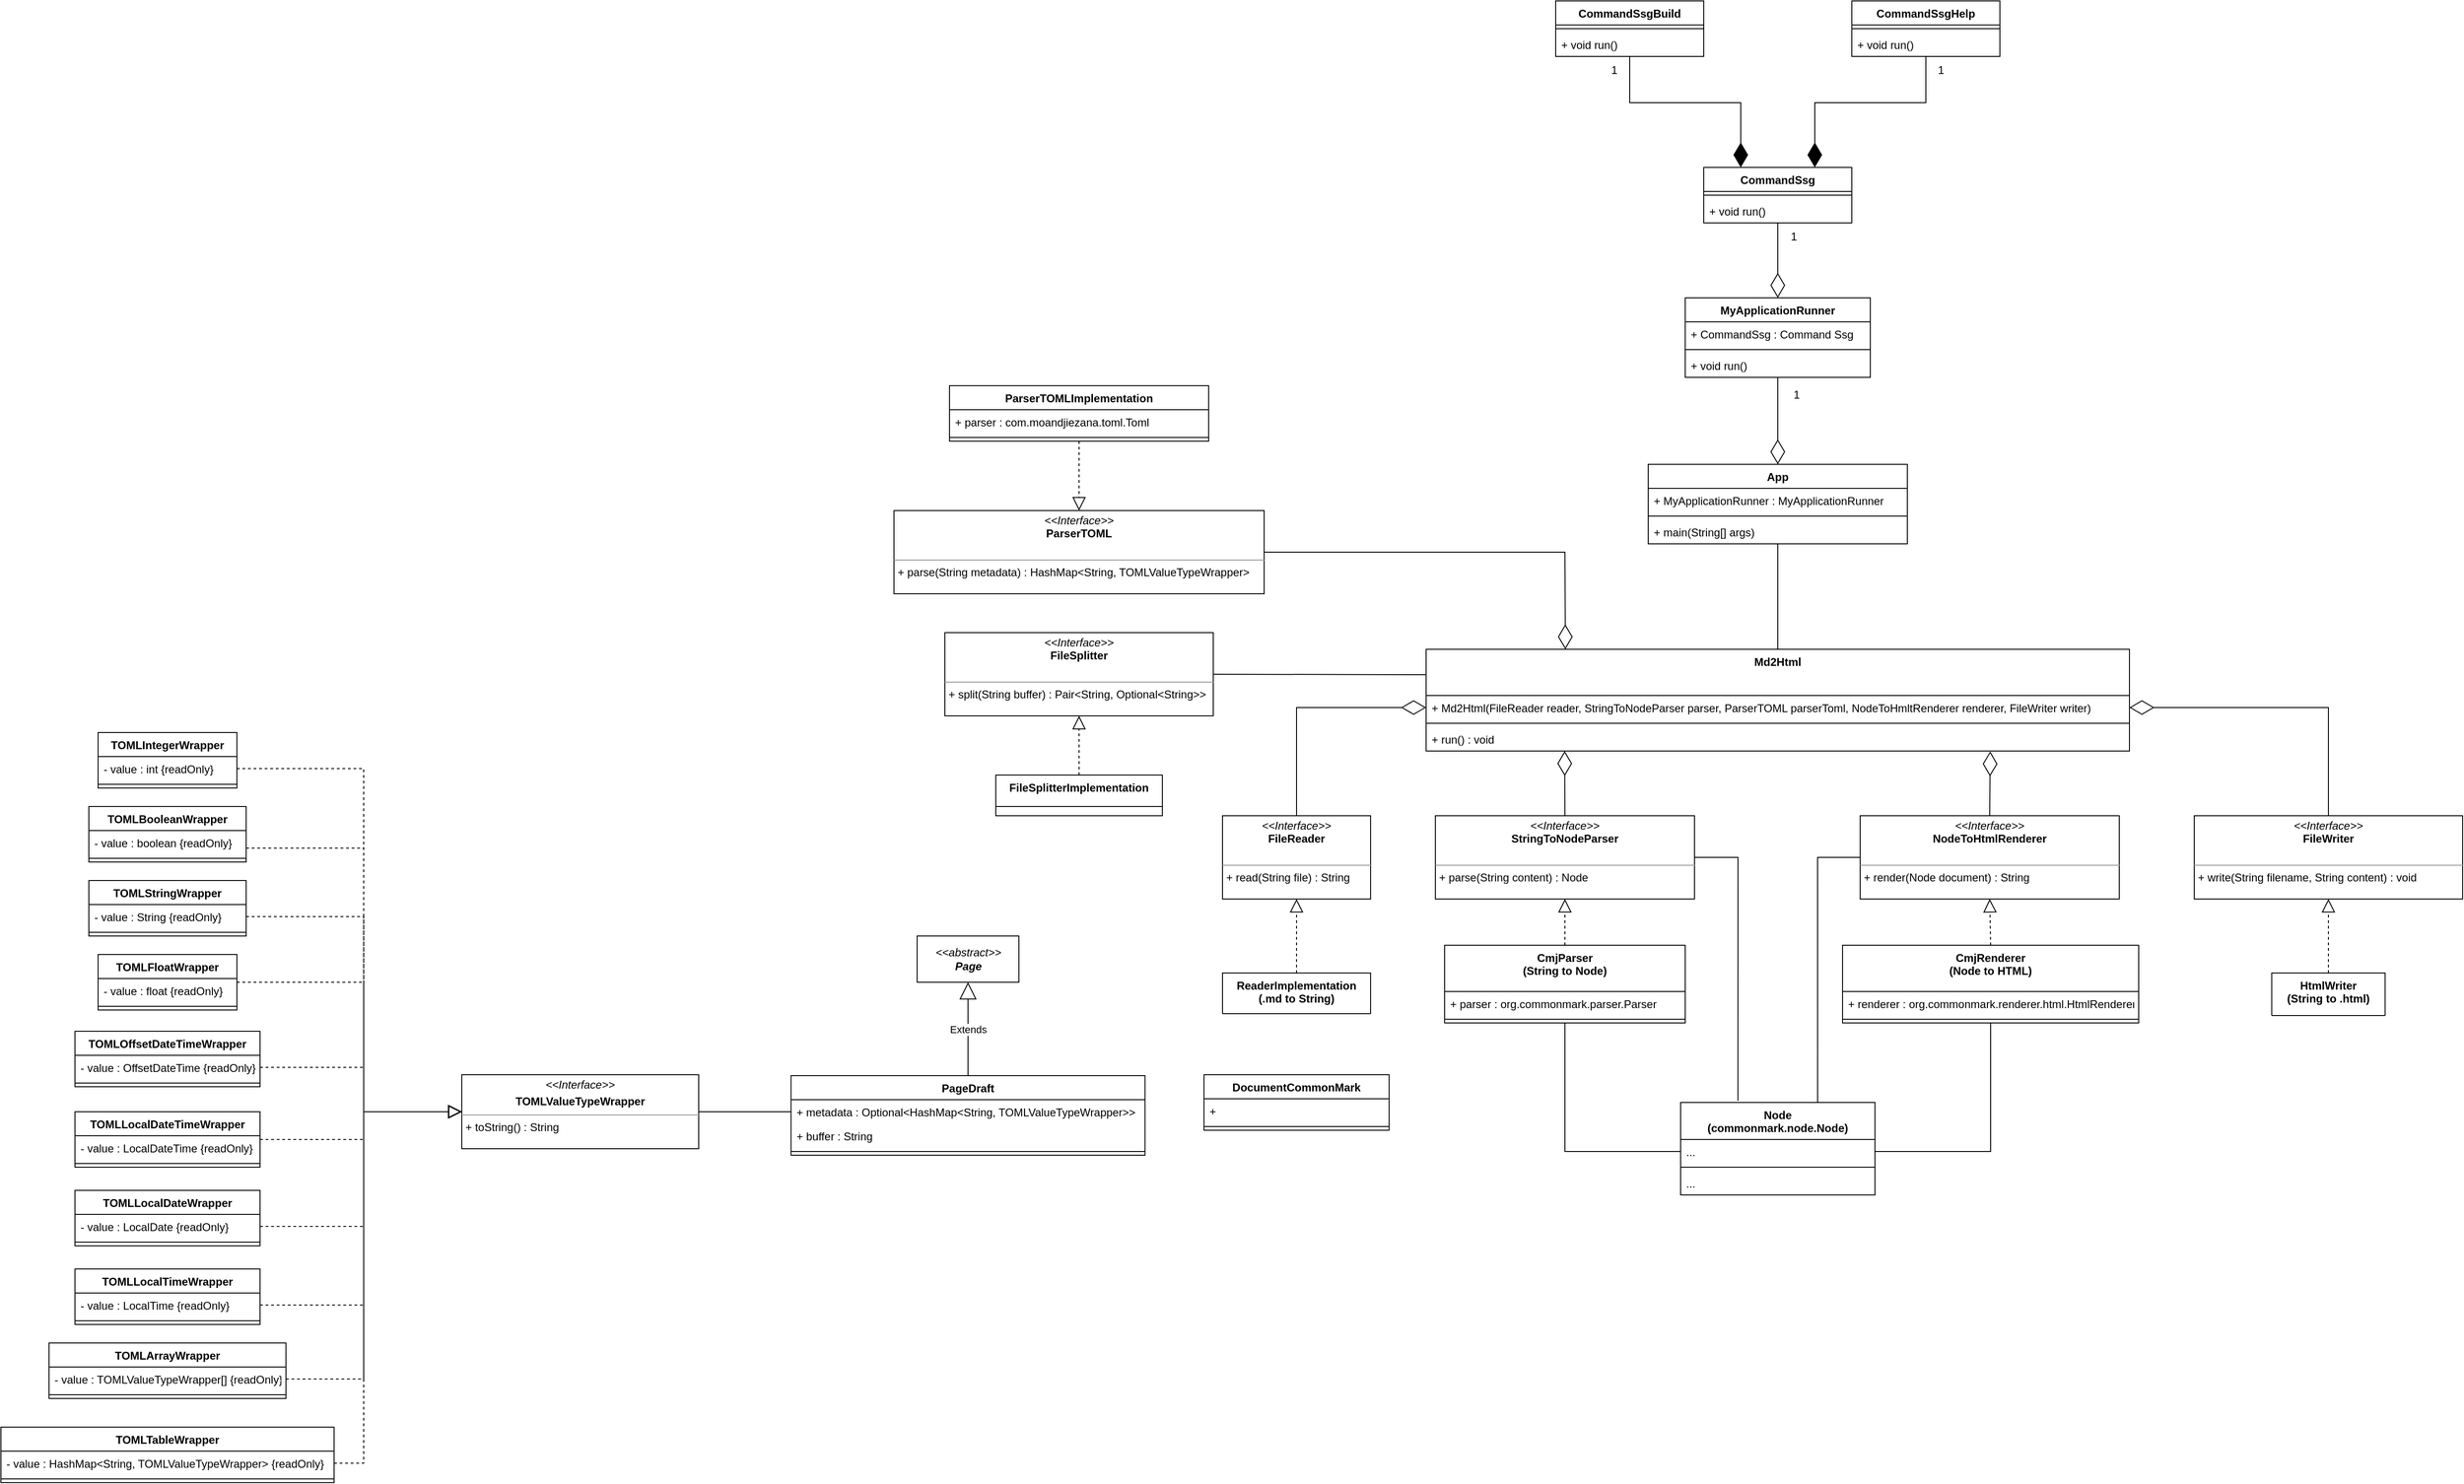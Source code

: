 <mxfile version="16.4.3" type="device"><diagram id="C5RBs43oDa-KdzZeNtuy" name="Page-1"><mxGraphModel dx="3659" dy="690" grid="1" gridSize="10" guides="1" tooltips="1" connect="1" arrows="1" fold="1" page="1" pageScale="1" pageWidth="827" pageHeight="1169" math="0" shadow="0"><root><mxCell id="WIyWlLk6GJQsqaUBKTNV-0"/><mxCell id="WIyWlLk6GJQsqaUBKTNV-1" parent="WIyWlLk6GJQsqaUBKTNV-0"/><mxCell id="Euv5FTGMGoeCmCC9BLUQ-38" value="&lt;div&gt;&lt;i&gt;&amp;lt;&amp;lt;abstract&amp;gt;&amp;gt;&lt;/i&gt;&lt;/div&gt;&lt;div&gt;&lt;i&gt;&lt;b&gt;Page&lt;/b&gt;&lt;br&gt;&lt;/i&gt;&lt;/div&gt;" style="html=1;" parent="WIyWlLk6GJQsqaUBKTNV-1" vertex="1"><mxGeometry x="-1290" y="1300" width="110" height="50" as="geometry"/></mxCell><mxCell id="Euv5FTGMGoeCmCC9BLUQ-39" value="PageDraft" style="swimlane;fontStyle=1;align=center;verticalAlign=top;childLayout=stackLayout;horizontal=1;startSize=26;horizontalStack=0;resizeParent=1;resizeParentMax=0;resizeLast=0;collapsible=1;marginBottom=0;" parent="WIyWlLk6GJQsqaUBKTNV-1" vertex="1"><mxGeometry x="-1426.25" y="1451" width="382.5" height="86" as="geometry"/></mxCell><mxCell id="Euv5FTGMGoeCmCC9BLUQ-40" value="+ metadata : Optional&lt;HashMap&lt;String, TOMLValueTypeWrapper&gt;&gt;" style="text;strokeColor=none;fillColor=none;align=left;verticalAlign=top;spacingLeft=4;spacingRight=4;overflow=hidden;rotatable=0;points=[[0,0.5],[1,0.5]];portConstraint=eastwest;" parent="Euv5FTGMGoeCmCC9BLUQ-39" vertex="1"><mxGeometry y="26" width="382.5" height="26" as="geometry"/></mxCell><mxCell id="r9jhjuThQ6lRV7srfNG6-14" value="+ buffer : String" style="text;strokeColor=none;fillColor=none;align=left;verticalAlign=top;spacingLeft=4;spacingRight=4;overflow=hidden;rotatable=0;points=[[0,0.5],[1,0.5]];portConstraint=eastwest;" vertex="1" parent="Euv5FTGMGoeCmCC9BLUQ-39"><mxGeometry y="52" width="382.5" height="26" as="geometry"/></mxCell><mxCell id="Euv5FTGMGoeCmCC9BLUQ-41" value="" style="line;strokeWidth=1;fillColor=none;align=left;verticalAlign=middle;spacingTop=-1;spacingLeft=3;spacingRight=3;rotatable=0;labelPosition=right;points=[];portConstraint=eastwest;" parent="Euv5FTGMGoeCmCC9BLUQ-39" vertex="1"><mxGeometry y="78" width="382.5" height="8" as="geometry"/></mxCell><mxCell id="MrlyEkwSPpnw7KbCR2fh-4" value="CommandSsg" style="swimlane;fontStyle=1;align=center;verticalAlign=top;childLayout=stackLayout;horizontal=1;startSize=26;horizontalStack=0;resizeParent=1;resizeParentMax=0;resizeLast=0;collapsible=1;marginBottom=0;" parent="WIyWlLk6GJQsqaUBKTNV-1" vertex="1"><mxGeometry x="-440" y="469" width="160" height="60" as="geometry"/></mxCell><mxCell id="MrlyEkwSPpnw7KbCR2fh-6" value="" style="line;strokeWidth=1;fillColor=none;align=left;verticalAlign=middle;spacingTop=-1;spacingLeft=3;spacingRight=3;rotatable=0;labelPosition=right;points=[];portConstraint=eastwest;" parent="MrlyEkwSPpnw7KbCR2fh-4" vertex="1"><mxGeometry y="26" width="160" height="8" as="geometry"/></mxCell><mxCell id="MrlyEkwSPpnw7KbCR2fh-7" value="+ void run()" style="text;strokeColor=none;fillColor=none;align=left;verticalAlign=top;spacingLeft=4;spacingRight=4;overflow=hidden;rotatable=0;points=[[0,0.5],[1,0.5]];portConstraint=eastwest;" parent="MrlyEkwSPpnw7KbCR2fh-4" vertex="1"><mxGeometry y="34" width="160" height="26" as="geometry"/></mxCell><mxCell id="MrlyEkwSPpnw7KbCR2fh-8" value="MyApplicationRunner" style="swimlane;fontStyle=1;align=center;verticalAlign=top;childLayout=stackLayout;horizontal=1;startSize=26;horizontalStack=0;resizeParent=1;resizeParentMax=0;resizeLast=0;collapsible=1;marginBottom=0;" parent="WIyWlLk6GJQsqaUBKTNV-1" vertex="1"><mxGeometry x="-460" y="610" width="200" height="86" as="geometry"/></mxCell><mxCell id="MrlyEkwSPpnw7KbCR2fh-9" value="+ CommandSsg : Command Ssg" style="text;strokeColor=none;fillColor=none;align=left;verticalAlign=top;spacingLeft=4;spacingRight=4;overflow=hidden;rotatable=0;points=[[0,0.5],[1,0.5]];portConstraint=eastwest;" parent="MrlyEkwSPpnw7KbCR2fh-8" vertex="1"><mxGeometry y="26" width="200" height="26" as="geometry"/></mxCell><mxCell id="MrlyEkwSPpnw7KbCR2fh-10" value="" style="line;strokeWidth=1;fillColor=none;align=left;verticalAlign=middle;spacingTop=-1;spacingLeft=3;spacingRight=3;rotatable=0;labelPosition=right;points=[];portConstraint=eastwest;" parent="MrlyEkwSPpnw7KbCR2fh-8" vertex="1"><mxGeometry y="52" width="200" height="8" as="geometry"/></mxCell><mxCell id="MrlyEkwSPpnw7KbCR2fh-11" value="+ void run()" style="text;strokeColor=none;fillColor=none;align=left;verticalAlign=top;spacingLeft=4;spacingRight=4;overflow=hidden;rotatable=0;points=[[0,0.5],[1,0.5]];portConstraint=eastwest;" parent="MrlyEkwSPpnw7KbCR2fh-8" vertex="1"><mxGeometry y="60" width="200" height="26" as="geometry"/></mxCell><mxCell id="MrlyEkwSPpnw7KbCR2fh-20" value="App" style="swimlane;fontStyle=1;align=center;verticalAlign=top;childLayout=stackLayout;horizontal=1;startSize=26;horizontalStack=0;resizeParent=1;resizeParentMax=0;resizeLast=0;collapsible=1;marginBottom=0;" parent="WIyWlLk6GJQsqaUBKTNV-1" vertex="1"><mxGeometry x="-500" y="790" width="280" height="86" as="geometry"/></mxCell><mxCell id="MrlyEkwSPpnw7KbCR2fh-21" value="+ MyApplicationRunner : MyApplicationRunner" style="text;strokeColor=none;fillColor=none;align=left;verticalAlign=top;spacingLeft=4;spacingRight=4;overflow=hidden;rotatable=0;points=[[0,0.5],[1,0.5]];portConstraint=eastwest;" parent="MrlyEkwSPpnw7KbCR2fh-20" vertex="1"><mxGeometry y="26" width="280" height="26" as="geometry"/></mxCell><mxCell id="MrlyEkwSPpnw7KbCR2fh-22" value="" style="line;strokeWidth=1;fillColor=none;align=left;verticalAlign=middle;spacingTop=-1;spacingLeft=3;spacingRight=3;rotatable=0;labelPosition=right;points=[];portConstraint=eastwest;" parent="MrlyEkwSPpnw7KbCR2fh-20" vertex="1"><mxGeometry y="52" width="280" height="8" as="geometry"/></mxCell><mxCell id="MrlyEkwSPpnw7KbCR2fh-23" value="+ main(String[] args)" style="text;strokeColor=none;fillColor=none;align=left;verticalAlign=top;spacingLeft=4;spacingRight=4;overflow=hidden;rotatable=0;points=[[0,0.5],[1,0.5]];portConstraint=eastwest;" parent="MrlyEkwSPpnw7KbCR2fh-20" vertex="1"><mxGeometry y="60" width="280" height="26" as="geometry"/></mxCell><mxCell id="uQvU2TX0XXE7Rk7FS6tQ-0" value="CmjParser&#xA;(String to Node)&#xA;" style="swimlane;fontStyle=1;align=center;verticalAlign=top;childLayout=stackLayout;horizontal=1;startSize=50;horizontalStack=0;resizeParent=1;resizeParentMax=0;resizeLast=0;collapsible=1;marginBottom=0;" parent="WIyWlLk6GJQsqaUBKTNV-1" vertex="1"><mxGeometry x="-720" y="1310" width="260" height="84" as="geometry"/></mxCell><mxCell id="uQvU2TX0XXE7Rk7FS6tQ-1" value="+ parser : org.commonmark.parser.Parser" style="text;strokeColor=none;fillColor=none;align=left;verticalAlign=top;spacingLeft=4;spacingRight=4;overflow=hidden;rotatable=0;points=[[0,0.5],[1,0.5]];portConstraint=eastwest;" parent="uQvU2TX0XXE7Rk7FS6tQ-0" vertex="1"><mxGeometry y="50" width="260" height="26" as="geometry"/></mxCell><mxCell id="uQvU2TX0XXE7Rk7FS6tQ-2" value="" style="line;strokeWidth=1;fillColor=none;align=left;verticalAlign=middle;spacingTop=-1;spacingLeft=3;spacingRight=3;rotatable=0;labelPosition=right;points=[];portConstraint=eastwest;" parent="uQvU2TX0XXE7Rk7FS6tQ-0" vertex="1"><mxGeometry y="76" width="260" height="8" as="geometry"/></mxCell><mxCell id="uQvU2TX0XXE7Rk7FS6tQ-5" value="&lt;p style=&quot;margin: 0px ; margin-top: 4px ; text-align: center&quot;&gt;&lt;i&gt;&amp;lt;&amp;lt;Interface&amp;gt;&amp;gt;&lt;/i&gt;&lt;br&gt;&lt;b&gt;StringToNodeParser&lt;/b&gt;&lt;br&gt;&lt;/p&gt;&lt;br&gt;&lt;hr size=&quot;1&quot;&gt;&lt;p style=&quot;margin: 0px ; margin-left: 4px&quot;&gt;+ parse(String content) : Node&lt;br&gt;&lt;/p&gt;" style="verticalAlign=top;align=left;overflow=fill;fontSize=12;fontFamily=Helvetica;html=1;" parent="WIyWlLk6GJQsqaUBKTNV-1" vertex="1"><mxGeometry x="-730" y="1170" width="280" height="90" as="geometry"/></mxCell><mxCell id="uQvU2TX0XXE7Rk7FS6tQ-6" style="edgeStyle=orthogonalEdgeStyle;rounded=0;orthogonalLoop=1;jettySize=auto;html=1;exitX=0.5;exitY=1;exitDx=0;exitDy=0;" parent="WIyWlLk6GJQsqaUBKTNV-1" source="uQvU2TX0XXE7Rk7FS6tQ-5" target="uQvU2TX0XXE7Rk7FS6tQ-5" edge="1"><mxGeometry relative="1" as="geometry"/></mxCell><mxCell id="uQvU2TX0XXE7Rk7FS6tQ-8" value="ReaderImplementation&#xA;(.md to String)&#xA;" style="swimlane;fontStyle=1;align=center;verticalAlign=top;childLayout=stackLayout;horizontal=1;startSize=66;horizontalStack=0;resizeParent=1;resizeParentMax=0;resizeLast=0;collapsible=1;marginBottom=0;" parent="WIyWlLk6GJQsqaUBKTNV-1" vertex="1"><mxGeometry x="-960" y="1340" width="160" height="44" as="geometry"/></mxCell><mxCell id="uQvU2TX0XXE7Rk7FS6tQ-10" value="Node&#xA;(commonmark.node.Node)&#xA;" style="swimlane;fontStyle=1;align=center;verticalAlign=top;childLayout=stackLayout;horizontal=1;startSize=40;horizontalStack=0;resizeParent=1;resizeParentMax=0;resizeLast=0;collapsible=1;marginBottom=0;" parent="WIyWlLk6GJQsqaUBKTNV-1" vertex="1"><mxGeometry x="-465" y="1480" width="210" height="100" as="geometry"/></mxCell><mxCell id="uQvU2TX0XXE7Rk7FS6tQ-11" value="..." style="text;strokeColor=none;fillColor=none;align=left;verticalAlign=top;spacingLeft=4;spacingRight=4;overflow=hidden;rotatable=0;points=[[0,0.5],[1,0.5]];portConstraint=eastwest;" parent="uQvU2TX0XXE7Rk7FS6tQ-10" vertex="1"><mxGeometry y="40" width="210" height="26" as="geometry"/></mxCell><mxCell id="uQvU2TX0XXE7Rk7FS6tQ-12" value="" style="line;strokeWidth=1;fillColor=none;align=left;verticalAlign=middle;spacingTop=-1;spacingLeft=3;spacingRight=3;rotatable=0;labelPosition=right;points=[];portConstraint=eastwest;" parent="uQvU2TX0XXE7Rk7FS6tQ-10" vertex="1"><mxGeometry y="66" width="210" height="8" as="geometry"/></mxCell><mxCell id="uQvU2TX0XXE7Rk7FS6tQ-13" value="..." style="text;strokeColor=none;fillColor=none;align=left;verticalAlign=top;spacingLeft=4;spacingRight=4;overflow=hidden;rotatable=0;points=[[0,0.5],[1,0.5]];portConstraint=eastwest;" parent="uQvU2TX0XXE7Rk7FS6tQ-10" vertex="1"><mxGeometry y="74" width="210" height="26" as="geometry"/></mxCell><mxCell id="uQvU2TX0XXE7Rk7FS6tQ-14" value="Md2Html" style="swimlane;fontStyle=1;align=center;verticalAlign=top;childLayout=stackLayout;horizontal=1;startSize=50;horizontalStack=0;resizeParent=1;resizeParentMax=0;resizeLast=0;collapsible=1;marginBottom=0;" parent="WIyWlLk6GJQsqaUBKTNV-1" vertex="1"><mxGeometry x="-740" y="990" width="760" height="110" as="geometry"/></mxCell><mxCell id="uQvU2TX0XXE7Rk7FS6tQ-15" value="+ Md2Html(FileReader reader, StringToNodeParser parser, ParserTOML parserToml, NodeToHmltRenderer renderer, FileWriter writer)" style="text;strokeColor=none;fillColor=none;align=left;verticalAlign=top;spacingLeft=4;spacingRight=4;overflow=hidden;rotatable=0;points=[[0,0.5],[1,0.5]];portConstraint=eastwest;" parent="uQvU2TX0XXE7Rk7FS6tQ-14" vertex="1"><mxGeometry y="50" width="760" height="26" as="geometry"/></mxCell><mxCell id="uQvU2TX0XXE7Rk7FS6tQ-16" value="" style="line;strokeWidth=1;fillColor=none;align=left;verticalAlign=middle;spacingTop=-1;spacingLeft=3;spacingRight=3;rotatable=0;labelPosition=right;points=[];portConstraint=eastwest;" parent="uQvU2TX0XXE7Rk7FS6tQ-14" vertex="1"><mxGeometry y="76" width="760" height="8" as="geometry"/></mxCell><mxCell id="uQvU2TX0XXE7Rk7FS6tQ-17" value="+ run() : void" style="text;strokeColor=none;fillColor=none;align=left;verticalAlign=top;spacingLeft=4;spacingRight=4;overflow=hidden;rotatable=0;points=[[0,0.5],[1,0.5]];portConstraint=eastwest;" parent="uQvU2TX0XXE7Rk7FS6tQ-14" vertex="1"><mxGeometry y="84" width="760" height="26" as="geometry"/></mxCell><mxCell id="uQvU2TX0XXE7Rk7FS6tQ-18" value="" style="endArrow=none;html=1;rounded=0;exitX=0.295;exitY=-0.019;exitDx=0;exitDy=0;exitPerimeter=0;entryX=1;entryY=0.5;entryDx=0;entryDy=0;" parent="WIyWlLk6GJQsqaUBKTNV-1" source="uQvU2TX0XXE7Rk7FS6tQ-10" target="uQvU2TX0XXE7Rk7FS6tQ-5" edge="1"><mxGeometry width="50" height="50" relative="1" as="geometry"><mxPoint x="-391" y="1510" as="sourcePoint"/><mxPoint x="-403" y="1130" as="targetPoint"/><Array as="points"><mxPoint x="-403" y="1215"/></Array></mxGeometry></mxCell><mxCell id="uQvU2TX0XXE7Rk7FS6tQ-20" value="&lt;p style=&quot;margin: 0px ; margin-top: 4px ; text-align: center&quot;&gt;&lt;i&gt;&amp;lt;&amp;lt;Interface&amp;gt;&amp;gt;&lt;/i&gt;&lt;br&gt;&lt;b&gt;NodeToHtmlRenderer&lt;/b&gt;&lt;br&gt;&lt;/p&gt;&lt;br&gt;&lt;hr size=&quot;1&quot;&gt;&lt;p style=&quot;margin: 0px ; margin-left: 4px&quot;&gt;+ render(Node document) : String&lt;br&gt;&lt;/p&gt;" style="verticalAlign=top;align=left;overflow=fill;fontSize=12;fontFamily=Helvetica;html=1;" parent="WIyWlLk6GJQsqaUBKTNV-1" vertex="1"><mxGeometry x="-271" y="1170" width="280" height="90" as="geometry"/></mxCell><mxCell id="uQvU2TX0XXE7Rk7FS6tQ-21" value="CmjRenderer&#xA;(Node to HTML)&#xA;" style="swimlane;fontStyle=1;align=center;verticalAlign=top;childLayout=stackLayout;horizontal=1;startSize=50;horizontalStack=0;resizeParent=1;resizeParentMax=0;resizeLast=0;collapsible=1;marginBottom=0;" parent="WIyWlLk6GJQsqaUBKTNV-1" vertex="1"><mxGeometry x="-290" y="1310" width="320" height="84" as="geometry"/></mxCell><mxCell id="uQvU2TX0XXE7Rk7FS6tQ-22" value="+ renderer : org.commonmark.renderer.html.HtmlRenderer" style="text;strokeColor=none;fillColor=none;align=left;verticalAlign=top;spacingLeft=4;spacingRight=4;overflow=hidden;rotatable=0;points=[[0,0.5],[1,0.5]];portConstraint=eastwest;" parent="uQvU2TX0XXE7Rk7FS6tQ-21" vertex="1"><mxGeometry y="50" width="320" height="26" as="geometry"/></mxCell><mxCell id="uQvU2TX0XXE7Rk7FS6tQ-23" value="" style="line;strokeWidth=1;fillColor=none;align=left;verticalAlign=middle;spacingTop=-1;spacingLeft=3;spacingRight=3;rotatable=0;labelPosition=right;points=[];portConstraint=eastwest;" parent="uQvU2TX0XXE7Rk7FS6tQ-21" vertex="1"><mxGeometry y="76" width="320" height="8" as="geometry"/></mxCell><mxCell id="uQvU2TX0XXE7Rk7FS6tQ-26" value="" style="endArrow=none;html=1;rounded=0;entryX=0;entryY=0.5;entryDx=0;entryDy=0;exitX=0.705;exitY=0;exitDx=0;exitDy=0;exitPerimeter=0;" parent="WIyWlLk6GJQsqaUBKTNV-1" source="uQvU2TX0XXE7Rk7FS6tQ-10" target="uQvU2TX0XXE7Rk7FS6tQ-20" edge="1"><mxGeometry width="50" height="50" relative="1" as="geometry"><mxPoint x="-290" y="1450" as="sourcePoint"/><mxPoint x="-307" y="1220" as="targetPoint"/><Array as="points"><mxPoint x="-317" y="1215"/></Array></mxGeometry></mxCell><mxCell id="uQvU2TX0XXE7Rk7FS6tQ-27" value="" style="endArrow=none;html=1;rounded=0;exitX=1;exitY=0.5;exitDx=0;exitDy=0;entryX=0.5;entryY=1;entryDx=0;entryDy=0;" parent="WIyWlLk6GJQsqaUBKTNV-1" source="uQvU2TX0XXE7Rk7FS6tQ-11" target="uQvU2TX0XXE7Rk7FS6tQ-21" edge="1"><mxGeometry width="50" height="50" relative="1" as="geometry"><mxPoint x="-400" y="1350" as="sourcePoint"/><mxPoint x="-140" y="1500" as="targetPoint"/><Array as="points"><mxPoint x="-130" y="1533"/></Array></mxGeometry></mxCell><mxCell id="uQvU2TX0XXE7Rk7FS6tQ-28" value="&lt;p style=&quot;margin: 0px ; margin-top: 4px ; text-align: center&quot;&gt;&lt;i&gt;&amp;lt;&amp;lt;Interface&amp;gt;&amp;gt;&lt;/i&gt;&lt;br&gt;&lt;b&gt;FileReader&lt;/b&gt;&lt;br&gt;&lt;/p&gt;&lt;br&gt;&lt;hr size=&quot;1&quot;&gt;&lt;p style=&quot;margin: 0px ; margin-left: 4px&quot;&gt;+ read(String file) : String&lt;br&gt;&lt;/p&gt;" style="verticalAlign=top;align=left;overflow=fill;fontSize=12;fontFamily=Helvetica;html=1;" parent="WIyWlLk6GJQsqaUBKTNV-1" vertex="1"><mxGeometry x="-960" y="1170" width="160" height="90" as="geometry"/></mxCell><mxCell id="uQvU2TX0XXE7Rk7FS6tQ-34" value="" style="endArrow=none;html=1;rounded=0;entryX=0.5;entryY=0;entryDx=0;entryDy=0;exitX=0.5;exitY=1;exitDx=0;exitDy=0;" parent="WIyWlLk6GJQsqaUBKTNV-1" source="MrlyEkwSPpnw7KbCR2fh-20" target="uQvU2TX0XXE7Rk7FS6tQ-14" edge="1"><mxGeometry width="50" height="50" relative="1" as="geometry"><mxPoint x="-180" y="940" as="sourcePoint"/><mxPoint x="-393.84" y="920.002" as="targetPoint"/></mxGeometry></mxCell><mxCell id="uQvU2TX0XXE7Rk7FS6tQ-40" value="&lt;p style=&quot;margin: 0px ; margin-top: 4px ; text-align: center&quot;&gt;&lt;i&gt;&amp;lt;&amp;lt;Interface&amp;gt;&amp;gt;&lt;/i&gt;&lt;br&gt;&lt;b&gt;FileWriter&lt;/b&gt;&lt;br&gt;&lt;/p&gt;&lt;br&gt;&lt;hr size=&quot;1&quot;&gt;&lt;p style=&quot;margin: 0px ; margin-left: 4px&quot;&gt;+ write(String filename, String content) : void&lt;br&gt;&lt;/p&gt;" style="verticalAlign=top;align=left;overflow=fill;fontSize=12;fontFamily=Helvetica;html=1;" parent="WIyWlLk6GJQsqaUBKTNV-1" vertex="1"><mxGeometry x="90" y="1170" width="290" height="90" as="geometry"/></mxCell><mxCell id="uQvU2TX0XXE7Rk7FS6tQ-41" value="HtmlWriter&#xA;(String to .html)&#xA;" style="swimlane;fontStyle=1;align=center;verticalAlign=top;childLayout=stackLayout;horizontal=1;startSize=66;horizontalStack=0;resizeParent=1;resizeParentMax=0;resizeLast=0;collapsible=1;marginBottom=0;" parent="WIyWlLk6GJQsqaUBKTNV-1" vertex="1"><mxGeometry x="173.75" y="1340" width="122.5" height="46" as="geometry"/></mxCell><mxCell id="uQvU2TX0XXE7Rk7FS6tQ-45" value="" style="endArrow=block;dashed=1;endFill=0;endSize=12;html=1;rounded=0;exitX=0.5;exitY=0;exitDx=0;exitDy=0;entryX=0.5;entryY=1;entryDx=0;entryDy=0;" parent="WIyWlLk6GJQsqaUBKTNV-1" source="uQvU2TX0XXE7Rk7FS6tQ-0" target="uQvU2TX0XXE7Rk7FS6tQ-5" edge="1"><mxGeometry width="160" relative="1" as="geometry"><mxPoint x="-200" y="1359.56" as="sourcePoint"/><mxPoint x="-40" y="1359.56" as="targetPoint"/></mxGeometry></mxCell><mxCell id="uQvU2TX0XXE7Rk7FS6tQ-46" value="" style="endArrow=block;dashed=1;endFill=0;endSize=12;html=1;rounded=0;exitX=0.5;exitY=0;exitDx=0;exitDy=0;entryX=0.5;entryY=1;entryDx=0;entryDy=0;" parent="WIyWlLk6GJQsqaUBKTNV-1" source="uQvU2TX0XXE7Rk7FS6tQ-21" target="uQvU2TX0XXE7Rk7FS6tQ-20" edge="1"><mxGeometry width="160" relative="1" as="geometry"><mxPoint x="-570" y="1312" as="sourcePoint"/><mxPoint x="-510" y="1270" as="targetPoint"/></mxGeometry></mxCell><mxCell id="uQvU2TX0XXE7Rk7FS6tQ-47" value="" style="endArrow=none;html=1;rounded=0;exitX=0;exitY=0.5;exitDx=0;exitDy=0;entryX=0.5;entryY=1;entryDx=0;entryDy=0;" parent="WIyWlLk6GJQsqaUBKTNV-1" source="uQvU2TX0XXE7Rk7FS6tQ-11" target="uQvU2TX0XXE7Rk7FS6tQ-0" edge="1"><mxGeometry width="50" height="50" relative="1" as="geometry"><mxPoint x="-770" y="1543" as="sourcePoint"/><mxPoint x="-570" y="1470" as="targetPoint"/><Array as="points"><mxPoint x="-590" y="1533"/></Array></mxGeometry></mxCell><mxCell id="uQvU2TX0XXE7Rk7FS6tQ-48" value="" style="endArrow=block;dashed=1;endFill=0;endSize=12;html=1;rounded=0;exitX=0.5;exitY=0;exitDx=0;exitDy=0;entryX=0.5;entryY=1;entryDx=0;entryDy=0;" parent="WIyWlLk6GJQsqaUBKTNV-1" source="uQvU2TX0XXE7Rk7FS6tQ-8" target="uQvU2TX0XXE7Rk7FS6tQ-28" edge="1"><mxGeometry width="160" relative="1" as="geometry"><mxPoint x="-759" y="1310" as="sourcePoint"/><mxPoint x="-760" y="1260" as="targetPoint"/></mxGeometry></mxCell><mxCell id="uQvU2TX0XXE7Rk7FS6tQ-49" value="" style="endArrow=block;dashed=1;endFill=0;endSize=12;html=1;rounded=0;exitX=0.5;exitY=0;exitDx=0;exitDy=0;entryX=0.5;entryY=1;entryDx=0;entryDy=0;" parent="WIyWlLk6GJQsqaUBKTNV-1" source="uQvU2TX0XXE7Rk7FS6tQ-41" target="uQvU2TX0XXE7Rk7FS6tQ-40" edge="1"><mxGeometry width="160" relative="1" as="geometry"><mxPoint x="190" y="1330" as="sourcePoint"/><mxPoint x="190" y="1280" as="targetPoint"/></mxGeometry></mxCell><mxCell id="uQvU2TX0XXE7Rk7FS6tQ-51" value="CommandSsgBuild" style="swimlane;fontStyle=1;align=center;verticalAlign=top;childLayout=stackLayout;horizontal=1;startSize=26;horizontalStack=0;resizeParent=1;resizeParentMax=0;resizeLast=0;collapsible=1;marginBottom=0;" parent="WIyWlLk6GJQsqaUBKTNV-1" vertex="1"><mxGeometry x="-600" y="289" width="160" height="60" as="geometry"/></mxCell><mxCell id="uQvU2TX0XXE7Rk7FS6tQ-52" value="" style="line;strokeWidth=1;fillColor=none;align=left;verticalAlign=middle;spacingTop=-1;spacingLeft=3;spacingRight=3;rotatable=0;labelPosition=right;points=[];portConstraint=eastwest;" parent="uQvU2TX0XXE7Rk7FS6tQ-51" vertex="1"><mxGeometry y="26" width="160" height="8" as="geometry"/></mxCell><mxCell id="uQvU2TX0XXE7Rk7FS6tQ-53" value="+ void run()" style="text;strokeColor=none;fillColor=none;align=left;verticalAlign=top;spacingLeft=4;spacingRight=4;overflow=hidden;rotatable=0;points=[[0,0.5],[1,0.5]];portConstraint=eastwest;" parent="uQvU2TX0XXE7Rk7FS6tQ-51" vertex="1"><mxGeometry y="34" width="160" height="26" as="geometry"/></mxCell><mxCell id="uQvU2TX0XXE7Rk7FS6tQ-55" value="CommandSsgHelp" style="swimlane;fontStyle=1;align=center;verticalAlign=top;childLayout=stackLayout;horizontal=1;startSize=26;horizontalStack=0;resizeParent=1;resizeParentMax=0;resizeLast=0;collapsible=1;marginBottom=0;" parent="WIyWlLk6GJQsqaUBKTNV-1" vertex="1"><mxGeometry x="-280" y="289" width="160" height="60" as="geometry"/></mxCell><mxCell id="uQvU2TX0XXE7Rk7FS6tQ-56" value="" style="line;strokeWidth=1;fillColor=none;align=left;verticalAlign=middle;spacingTop=-1;spacingLeft=3;spacingRight=3;rotatable=0;labelPosition=right;points=[];portConstraint=eastwest;" parent="uQvU2TX0XXE7Rk7FS6tQ-55" vertex="1"><mxGeometry y="26" width="160" height="8" as="geometry"/></mxCell><mxCell id="uQvU2TX0XXE7Rk7FS6tQ-57" value="+ void run()" style="text;strokeColor=none;fillColor=none;align=left;verticalAlign=top;spacingLeft=4;spacingRight=4;overflow=hidden;rotatable=0;points=[[0,0.5],[1,0.5]];portConstraint=eastwest;" parent="uQvU2TX0XXE7Rk7FS6tQ-55" vertex="1"><mxGeometry y="34" width="160" height="26" as="geometry"/></mxCell><mxCell id="uQvU2TX0XXE7Rk7FS6tQ-59" value="&lt;p style=&quot;margin: 0px ; margin-top: 4px ; text-align: center&quot;&gt;&lt;i&gt;&amp;lt;&amp;lt;Interface&amp;gt;&amp;gt;&lt;/i&gt;&lt;br&gt;&lt;b&gt;ParserTOML&lt;/b&gt;&lt;br&gt;&lt;/p&gt;&lt;br&gt;&lt;hr size=&quot;1&quot;&gt;&lt;p style=&quot;margin: 0px ; margin-left: 4px&quot;&gt;+ parse(String metadata) : HashMap&amp;lt;String, TOMLValueTypeWrapper&amp;gt;&lt;/p&gt;" style="verticalAlign=top;align=left;overflow=fill;fontSize=12;fontFamily=Helvetica;html=1;" parent="WIyWlLk6GJQsqaUBKTNV-1" vertex="1"><mxGeometry x="-1315" y="840" width="400" height="90" as="geometry"/></mxCell><mxCell id="uQvU2TX0XXE7Rk7FS6tQ-60" value="ParserTOMLImplementation" style="swimlane;fontStyle=1;align=center;verticalAlign=top;childLayout=stackLayout;horizontal=1;startSize=26;horizontalStack=0;resizeParent=1;resizeParentMax=0;resizeLast=0;collapsible=1;marginBottom=0;" parent="WIyWlLk6GJQsqaUBKTNV-1" vertex="1"><mxGeometry x="-1255" y="705" width="280" height="60" as="geometry"/></mxCell><mxCell id="uQvU2TX0XXE7Rk7FS6tQ-61" value="+ parser : com.moandjiezana.toml.Toml" style="text;strokeColor=none;fillColor=none;align=left;verticalAlign=top;spacingLeft=4;spacingRight=4;overflow=hidden;rotatable=0;points=[[0,0.5],[1,0.5]];portConstraint=eastwest;" parent="uQvU2TX0XXE7Rk7FS6tQ-60" vertex="1"><mxGeometry y="26" width="280" height="26" as="geometry"/></mxCell><mxCell id="uQvU2TX0XXE7Rk7FS6tQ-62" value="" style="line;strokeWidth=1;fillColor=none;align=left;verticalAlign=middle;spacingTop=-1;spacingLeft=3;spacingRight=3;rotatable=0;labelPosition=right;points=[];portConstraint=eastwest;" parent="uQvU2TX0XXE7Rk7FS6tQ-60" vertex="1"><mxGeometry y="52" width="280" height="8" as="geometry"/></mxCell><mxCell id="uQvU2TX0XXE7Rk7FS6tQ-64" value="" style="endArrow=block;dashed=1;endFill=0;endSize=12;html=1;rounded=0;entryX=0.5;entryY=0;entryDx=0;entryDy=0;exitX=0.5;exitY=1;exitDx=0;exitDy=0;" parent="WIyWlLk6GJQsqaUBKTNV-1" source="uQvU2TX0XXE7Rk7FS6tQ-60" target="uQvU2TX0XXE7Rk7FS6tQ-59" edge="1"><mxGeometry width="160" relative="1" as="geometry"><mxPoint x="-1115" y="730" as="sourcePoint"/><mxPoint x="-1115" y="974" as="targetPoint"/></mxGeometry></mxCell><mxCell id="uQvU2TX0XXE7Rk7FS6tQ-85" value="" style="group" parent="WIyWlLk6GJQsqaUBKTNV-1" vertex="1" connectable="0"><mxGeometry x="-350" y="705" width="20" height="20" as="geometry"/></mxCell><mxCell id="MrlyEkwSPpnw7KbCR2fh-16" value="" style="endArrow=diamondThin;endFill=0;endSize=24;html=1;rounded=0;entryX=0.5;entryY=0;entryDx=0;entryDy=0;exitX=0.5;exitY=1;exitDx=0;exitDy=0;" parent="uQvU2TX0XXE7Rk7FS6tQ-85" source="MrlyEkwSPpnw7KbCR2fh-8" target="MrlyEkwSPpnw7KbCR2fh-20" edge="1"><mxGeometry width="160" relative="1" as="geometry"><mxPoint x="-60" y="-175" as="sourcePoint"/><mxPoint x="-9.04" y="-259" as="targetPoint"/></mxGeometry></mxCell><mxCell id="uQvU2TX0XXE7Rk7FS6tQ-76" value="" style="group" parent="uQvU2TX0XXE7Rk7FS6tQ-85" vertex="1" connectable="0"><mxGeometry width="20" height="20" as="geometry"/></mxCell><mxCell id="uQvU2TX0XXE7Rk7FS6tQ-78" value="1" style="text;html=1;align=center;verticalAlign=middle;resizable=0;points=[];autosize=1;strokeColor=none;fillColor=none;" parent="uQvU2TX0XXE7Rk7FS6tQ-76" vertex="1"><mxGeometry width="20" height="20" as="geometry"/></mxCell><mxCell id="uQvU2TX0XXE7Rk7FS6tQ-94" value="" style="group" parent="WIyWlLk6GJQsqaUBKTNV-1" vertex="1" connectable="0"><mxGeometry x="-353" y="534" width="20" height="20" as="geometry"/></mxCell><mxCell id="MrlyEkwSPpnw7KbCR2fh-18" value="" style="endArrow=diamondThin;endFill=0;endSize=24;html=1;rounded=0;entryX=0.5;entryY=0;entryDx=0;entryDy=0;exitX=0.5;exitY=1;exitDx=0;exitDy=0;" parent="uQvU2TX0XXE7Rk7FS6tQ-94" source="MrlyEkwSPpnw7KbCR2fh-4" target="MrlyEkwSPpnw7KbCR2fh-8" edge="1"><mxGeometry width="160" relative="1" as="geometry"><mxPoint x="-47.5" y="370" as="sourcePoint"/><mxPoint x="-46.54" y="180" as="targetPoint"/></mxGeometry></mxCell><mxCell id="uQvU2TX0XXE7Rk7FS6tQ-87" value="" style="group" parent="uQvU2TX0XXE7Rk7FS6tQ-94" vertex="1" connectable="0"><mxGeometry width="20" height="20" as="geometry"/></mxCell><mxCell id="uQvU2TX0XXE7Rk7FS6tQ-89" value="" style="group" parent="uQvU2TX0XXE7Rk7FS6tQ-87" vertex="1" connectable="0"><mxGeometry width="20" height="20" as="geometry"/></mxCell><mxCell id="uQvU2TX0XXE7Rk7FS6tQ-90" value="1" style="text;html=1;align=center;verticalAlign=middle;resizable=0;points=[];autosize=1;strokeColor=none;fillColor=none;" parent="uQvU2TX0XXE7Rk7FS6tQ-89" vertex="1"><mxGeometry width="20" height="20" as="geometry"/></mxCell><mxCell id="uQvU2TX0XXE7Rk7FS6tQ-98" value="" style="group" parent="WIyWlLk6GJQsqaUBKTNV-1" vertex="1" connectable="0"><mxGeometry x="-320" y="354" width="146" height="45" as="geometry"/></mxCell><mxCell id="uQvU2TX0XXE7Rk7FS6tQ-58" value="" style="endArrow=diamondThin;endFill=1;endSize=24;html=1;rounded=0;entryX=0.75;entryY=0;entryDx=0;entryDy=0;exitX=0.5;exitY=1;exitDx=0;exitDy=0;" parent="uQvU2TX0XXE7Rk7FS6tQ-98" source="uQvU2TX0XXE7Rk7FS6tQ-55" target="MrlyEkwSPpnw7KbCR2fh-4" edge="1"><mxGeometry width="160" relative="1" as="geometry"><mxPoint x="-190" y="5" as="sourcePoint"/><mxPoint x="-70" y="125" as="targetPoint"/><Array as="points"><mxPoint x="120" y="45"/><mxPoint y="45"/></Array></mxGeometry></mxCell><mxCell id="uQvU2TX0XXE7Rk7FS6tQ-91" value="" style="group" parent="uQvU2TX0XXE7Rk7FS6tQ-98" vertex="1" connectable="0"><mxGeometry x="126" width="20" height="20" as="geometry"/></mxCell><mxCell id="uQvU2TX0XXE7Rk7FS6tQ-92" value="" style="group" parent="uQvU2TX0XXE7Rk7FS6tQ-91" vertex="1" connectable="0"><mxGeometry width="20" height="20" as="geometry"/></mxCell><mxCell id="uQvU2TX0XXE7Rk7FS6tQ-93" value="1" style="text;html=1;align=center;verticalAlign=middle;resizable=0;points=[];autosize=1;strokeColor=none;fillColor=none;" parent="uQvU2TX0XXE7Rk7FS6tQ-92" vertex="1"><mxGeometry width="20" height="20" as="geometry"/></mxCell><mxCell id="uQvU2TX0XXE7Rk7FS6tQ-99" value="" style="group" parent="WIyWlLk6GJQsqaUBKTNV-1" vertex="1" connectable="0"><mxGeometry x="-547" y="354" width="147" height="45" as="geometry"/></mxCell><mxCell id="uQvU2TX0XXE7Rk7FS6tQ-54" value="" style="endArrow=diamondThin;endFill=1;endSize=24;html=1;rounded=0;entryX=0.25;entryY=0;entryDx=0;entryDy=0;exitX=0.5;exitY=1;exitDx=0;exitDy=0;exitPerimeter=0;" parent="uQvU2TX0XXE7Rk7FS6tQ-99" source="uQvU2TX0XXE7Rk7FS6tQ-53" target="MrlyEkwSPpnw7KbCR2fh-4" edge="1"><mxGeometry width="160" relative="1" as="geometry"><mxPoint x="17" y="15" as="sourcePoint"/><mxPoint x="347" y="265" as="targetPoint"/><Array as="points"><mxPoint x="27" y="45"/><mxPoint x="147" y="45"/></Array></mxGeometry></mxCell><mxCell id="uQvU2TX0XXE7Rk7FS6tQ-95" value="" style="group" parent="uQvU2TX0XXE7Rk7FS6tQ-99" vertex="1" connectable="0"><mxGeometry width="20" height="20" as="geometry"/></mxCell><mxCell id="uQvU2TX0XXE7Rk7FS6tQ-96" value="" style="group" parent="uQvU2TX0XXE7Rk7FS6tQ-95" vertex="1" connectable="0"><mxGeometry width="20" height="20" as="geometry"/></mxCell><mxCell id="uQvU2TX0XXE7Rk7FS6tQ-97" value="1" style="text;html=1;align=center;verticalAlign=middle;resizable=0;points=[];autosize=1;strokeColor=none;fillColor=none;" parent="uQvU2TX0XXE7Rk7FS6tQ-96" vertex="1"><mxGeometry width="20" height="20" as="geometry"/></mxCell><mxCell id="uQvU2TX0XXE7Rk7FS6tQ-102" value="TOMLIntegerWrapper" style="swimlane;fontStyle=1;align=center;verticalAlign=top;childLayout=stackLayout;horizontal=1;startSize=26;horizontalStack=0;resizeParent=1;resizeParentMax=0;resizeLast=0;collapsible=1;marginBottom=0;" parent="WIyWlLk6GJQsqaUBKTNV-1" vertex="1"><mxGeometry x="-2175" y="1080" width="150" height="60" as="geometry"/></mxCell><mxCell id="uQvU2TX0XXE7Rk7FS6tQ-103" value="- value : int {readOnly}" style="text;strokeColor=none;fillColor=none;align=left;verticalAlign=top;spacingLeft=4;spacingRight=4;overflow=hidden;rotatable=0;points=[[0,0.5],[1,0.5]];portConstraint=eastwest;" parent="uQvU2TX0XXE7Rk7FS6tQ-102" vertex="1"><mxGeometry y="26" width="150" height="26" as="geometry"/></mxCell><mxCell id="uQvU2TX0XXE7Rk7FS6tQ-104" value="" style="line;strokeWidth=1;fillColor=none;align=left;verticalAlign=middle;spacingTop=-1;spacingLeft=3;spacingRight=3;rotatable=0;labelPosition=right;points=[];portConstraint=eastwest;" parent="uQvU2TX0XXE7Rk7FS6tQ-102" vertex="1"><mxGeometry y="52" width="150" height="8" as="geometry"/></mxCell><mxCell id="uQvU2TX0XXE7Rk7FS6tQ-106" value="" style="endArrow=block;dashed=1;endFill=0;endSize=12;html=1;rounded=0;exitX=1;exitY=0.5;exitDx=0;exitDy=0;entryX=0;entryY=0.5;entryDx=0;entryDy=0;startArrow=none;" parent="WIyWlLk6GJQsqaUBKTNV-1" source="uQvU2TX0XXE7Rk7FS6tQ-103" target="19lrVvyrWLMclkWy6Pyp-0" edge="1"><mxGeometry width="160" relative="1" as="geometry"><mxPoint x="-1453" y="1170" as="sourcePoint"/><mxPoint x="-1849.25" y="1100" as="targetPoint"/><Array as="points"><mxPoint x="-1888" y="1119"/><mxPoint x="-1888" y="1490"/></Array></mxGeometry></mxCell><mxCell id="uQvU2TX0XXE7Rk7FS6tQ-111" value="TOMLStringWrapper" style="swimlane;fontStyle=1;align=center;verticalAlign=top;childLayout=stackLayout;horizontal=1;startSize=26;horizontalStack=0;resizeParent=1;resizeParentMax=0;resizeLast=0;collapsible=1;marginBottom=0;" parent="WIyWlLk6GJQsqaUBKTNV-1" vertex="1"><mxGeometry x="-2185" y="1240" width="170" height="60" as="geometry"/></mxCell><mxCell id="uQvU2TX0XXE7Rk7FS6tQ-112" value="- value : String {readOnly}" style="text;strokeColor=none;fillColor=none;align=left;verticalAlign=top;spacingLeft=4;spacingRight=4;overflow=hidden;rotatable=0;points=[[0,0.5],[1,0.5]];portConstraint=eastwest;" parent="uQvU2TX0XXE7Rk7FS6tQ-111" vertex="1"><mxGeometry y="26" width="170" height="26" as="geometry"/></mxCell><mxCell id="uQvU2TX0XXE7Rk7FS6tQ-113" value="" style="line;strokeWidth=1;fillColor=none;align=left;verticalAlign=middle;spacingTop=-1;spacingLeft=3;spacingRight=3;rotatable=0;labelPosition=right;points=[];portConstraint=eastwest;" parent="uQvU2TX0XXE7Rk7FS6tQ-111" vertex="1"><mxGeometry y="52" width="170" height="8" as="geometry"/></mxCell><mxCell id="uQvU2TX0XXE7Rk7FS6tQ-114" value="TOMLFloatWrapper" style="swimlane;fontStyle=1;align=center;verticalAlign=top;childLayout=stackLayout;horizontal=1;startSize=26;horizontalStack=0;resizeParent=1;resizeParentMax=0;resizeLast=0;collapsible=1;marginBottom=0;" parent="WIyWlLk6GJQsqaUBKTNV-1" vertex="1"><mxGeometry x="-2175" y="1320" width="150" height="60" as="geometry"/></mxCell><mxCell id="uQvU2TX0XXE7Rk7FS6tQ-115" value="- value : float {readOnly}" style="text;strokeColor=none;fillColor=none;align=left;verticalAlign=top;spacingLeft=4;spacingRight=4;overflow=hidden;rotatable=0;points=[[0,0.5],[1,0.5]];portConstraint=eastwest;" parent="uQvU2TX0XXE7Rk7FS6tQ-114" vertex="1"><mxGeometry y="26" width="150" height="26" as="geometry"/></mxCell><mxCell id="uQvU2TX0XXE7Rk7FS6tQ-116" value="" style="line;strokeWidth=1;fillColor=none;align=left;verticalAlign=middle;spacingTop=-1;spacingLeft=3;spacingRight=3;rotatable=0;labelPosition=right;points=[];portConstraint=eastwest;" parent="uQvU2TX0XXE7Rk7FS6tQ-114" vertex="1"><mxGeometry y="52" width="150" height="8" as="geometry"/></mxCell><mxCell id="19lrVvyrWLMclkWy6Pyp-1" value="TOMLOffsetDateTimeWrapper" style="swimlane;fontStyle=1;align=center;verticalAlign=top;childLayout=stackLayout;horizontal=1;startSize=26;horizontalStack=0;resizeParent=1;resizeParentMax=0;resizeLast=0;collapsible=1;marginBottom=0;" parent="WIyWlLk6GJQsqaUBKTNV-1" vertex="1"><mxGeometry x="-2200" y="1403" width="200" height="60" as="geometry"/></mxCell><mxCell id="19lrVvyrWLMclkWy6Pyp-2" value="- value : OffsetDateTime {readOnly}" style="text;strokeColor=none;fillColor=none;align=left;verticalAlign=top;spacingLeft=4;spacingRight=4;overflow=hidden;rotatable=0;points=[[0,0.5],[1,0.5]];portConstraint=eastwest;" parent="19lrVvyrWLMclkWy6Pyp-1" vertex="1"><mxGeometry y="26" width="200" height="26" as="geometry"/></mxCell><mxCell id="19lrVvyrWLMclkWy6Pyp-3" value="" style="line;strokeWidth=1;fillColor=none;align=left;verticalAlign=middle;spacingTop=-1;spacingLeft=3;spacingRight=3;rotatable=0;labelPosition=right;points=[];portConstraint=eastwest;" parent="19lrVvyrWLMclkWy6Pyp-1" vertex="1"><mxGeometry y="52" width="200" height="8" as="geometry"/></mxCell><mxCell id="19lrVvyrWLMclkWy6Pyp-4" value="TOMLLocalDateTimeWrapper" style="swimlane;fontStyle=1;align=center;verticalAlign=top;childLayout=stackLayout;horizontal=1;startSize=26;horizontalStack=0;resizeParent=1;resizeParentMax=0;resizeLast=0;collapsible=1;marginBottom=0;" parent="WIyWlLk6GJQsqaUBKTNV-1" vertex="1"><mxGeometry x="-2200" y="1490" width="200" height="60" as="geometry"/></mxCell><mxCell id="19lrVvyrWLMclkWy6Pyp-5" value="- value : LocalDateTime {readOnly}" style="text;strokeColor=none;fillColor=none;align=left;verticalAlign=top;spacingLeft=4;spacingRight=4;overflow=hidden;rotatable=0;points=[[0,0.5],[1,0.5]];portConstraint=eastwest;" parent="19lrVvyrWLMclkWy6Pyp-4" vertex="1"><mxGeometry y="26" width="200" height="26" as="geometry"/></mxCell><mxCell id="19lrVvyrWLMclkWy6Pyp-6" value="" style="line;strokeWidth=1;fillColor=none;align=left;verticalAlign=middle;spacingTop=-1;spacingLeft=3;spacingRight=3;rotatable=0;labelPosition=right;points=[];portConstraint=eastwest;" parent="19lrVvyrWLMclkWy6Pyp-4" vertex="1"><mxGeometry y="52" width="200" height="8" as="geometry"/></mxCell><mxCell id="19lrVvyrWLMclkWy6Pyp-8" value="TOMLLocalTimeWrapper" style="swimlane;fontStyle=1;align=center;verticalAlign=top;childLayout=stackLayout;horizontal=1;startSize=26;horizontalStack=0;resizeParent=1;resizeParentMax=0;resizeLast=0;collapsible=1;marginBottom=0;" parent="WIyWlLk6GJQsqaUBKTNV-1" vertex="1"><mxGeometry x="-2200" y="1660" width="200" height="60" as="geometry"/></mxCell><mxCell id="19lrVvyrWLMclkWy6Pyp-9" value="- value : LocalTime {readOnly}" style="text;strokeColor=none;fillColor=none;align=left;verticalAlign=top;spacingLeft=4;spacingRight=4;overflow=hidden;rotatable=0;points=[[0,0.5],[1,0.5]];portConstraint=eastwest;" parent="19lrVvyrWLMclkWy6Pyp-8" vertex="1"><mxGeometry y="26" width="200" height="26" as="geometry"/></mxCell><mxCell id="19lrVvyrWLMclkWy6Pyp-10" value="" style="line;strokeWidth=1;fillColor=none;align=left;verticalAlign=middle;spacingTop=-1;spacingLeft=3;spacingRight=3;rotatable=0;labelPosition=right;points=[];portConstraint=eastwest;" parent="19lrVvyrWLMclkWy6Pyp-8" vertex="1"><mxGeometry y="52" width="200" height="8" as="geometry"/></mxCell><mxCell id="19lrVvyrWLMclkWy6Pyp-11" value="TOMLLocalDateWrapper" style="swimlane;fontStyle=1;align=center;verticalAlign=top;childLayout=stackLayout;horizontal=1;startSize=26;horizontalStack=0;resizeParent=1;resizeParentMax=0;resizeLast=0;collapsible=1;marginBottom=0;" parent="WIyWlLk6GJQsqaUBKTNV-1" vertex="1"><mxGeometry x="-2200" y="1575" width="200" height="60" as="geometry"/></mxCell><mxCell id="19lrVvyrWLMclkWy6Pyp-12" value="- value : LocalDate {readOnly}" style="text;strokeColor=none;fillColor=none;align=left;verticalAlign=top;spacingLeft=4;spacingRight=4;overflow=hidden;rotatable=0;points=[[0,0.5],[1,0.5]];portConstraint=eastwest;" parent="19lrVvyrWLMclkWy6Pyp-11" vertex="1"><mxGeometry y="26" width="200" height="26" as="geometry"/></mxCell><mxCell id="19lrVvyrWLMclkWy6Pyp-13" value="" style="line;strokeWidth=1;fillColor=none;align=left;verticalAlign=middle;spacingTop=-1;spacingLeft=3;spacingRight=3;rotatable=0;labelPosition=right;points=[];portConstraint=eastwest;" parent="19lrVvyrWLMclkWy6Pyp-11" vertex="1"><mxGeometry y="52" width="200" height="8" as="geometry"/></mxCell><mxCell id="19lrVvyrWLMclkWy6Pyp-14" value="TOMLArrayWrapper" style="swimlane;fontStyle=1;align=center;verticalAlign=top;childLayout=stackLayout;horizontal=1;startSize=26;horizontalStack=0;resizeParent=1;resizeParentMax=0;resizeLast=0;collapsible=1;marginBottom=0;" parent="WIyWlLk6GJQsqaUBKTNV-1" vertex="1"><mxGeometry x="-2228" y="1740" width="256" height="60" as="geometry"/></mxCell><mxCell id="19lrVvyrWLMclkWy6Pyp-15" value="- value : TOMLValueTypeWrapper[] {readOnly}" style="text;strokeColor=none;fillColor=none;align=left;verticalAlign=top;spacingLeft=4;spacingRight=4;overflow=hidden;rotatable=0;points=[[0,0.5],[1,0.5]];portConstraint=eastwest;" parent="19lrVvyrWLMclkWy6Pyp-14" vertex="1"><mxGeometry y="26" width="256" height="26" as="geometry"/></mxCell><mxCell id="19lrVvyrWLMclkWy6Pyp-16" value="" style="line;strokeWidth=1;fillColor=none;align=left;verticalAlign=middle;spacingTop=-1;spacingLeft=3;spacingRight=3;rotatable=0;labelPosition=right;points=[];portConstraint=eastwest;" parent="19lrVvyrWLMclkWy6Pyp-14" vertex="1"><mxGeometry y="52" width="256" height="8" as="geometry"/></mxCell><mxCell id="19lrVvyrWLMclkWy6Pyp-20" value="TOMLTableWrapper" style="swimlane;fontStyle=1;align=center;verticalAlign=top;childLayout=stackLayout;horizontal=1;startSize=26;horizontalStack=0;resizeParent=1;resizeParentMax=0;resizeLast=0;collapsible=1;marginBottom=0;" parent="WIyWlLk6GJQsqaUBKTNV-1" vertex="1"><mxGeometry x="-2280" y="1831" width="360" height="60" as="geometry"/></mxCell><mxCell id="19lrVvyrWLMclkWy6Pyp-21" value="- value : HashMap&lt;String, TOMLValueTypeWrapper&gt; {readOnly}" style="text;strokeColor=none;fillColor=none;align=left;verticalAlign=top;spacingLeft=4;spacingRight=4;overflow=hidden;rotatable=0;points=[[0,0.5],[1,0.5]];portConstraint=eastwest;" parent="19lrVvyrWLMclkWy6Pyp-20" vertex="1"><mxGeometry y="26" width="360" height="26" as="geometry"/></mxCell><mxCell id="19lrVvyrWLMclkWy6Pyp-22" value="" style="line;strokeWidth=1;fillColor=none;align=left;verticalAlign=middle;spacingTop=-1;spacingLeft=3;spacingRight=3;rotatable=0;labelPosition=right;points=[];portConstraint=eastwest;" parent="19lrVvyrWLMclkWy6Pyp-20" vertex="1"><mxGeometry y="52" width="360" height="8" as="geometry"/></mxCell><mxCell id="19lrVvyrWLMclkWy6Pyp-0" value="&lt;p style=&quot;margin: 4px 0px 0px&quot; align=&quot;center&quot;&gt;&lt;i&gt;&amp;lt;&amp;lt;Interface&amp;gt;&amp;gt;&lt;/i&gt;&lt;b&gt;&lt;br&gt;&lt;/b&gt;&lt;/p&gt;&lt;p style=&quot;margin: 4px 0px 0px&quot; align=&quot;center&quot;&gt;&lt;b&gt;TOMLValueTypeWrapper&lt;/b&gt;&lt;br&gt;&lt;/p&gt;&lt;hr size=&quot;1&quot;&gt;&lt;p style=&quot;margin: 0px ; margin-left: 4px&quot;&gt;+ toString() : String&lt;br&gt;&lt;/p&gt;" style="verticalAlign=top;align=left;overflow=fill;fontSize=12;fontFamily=Helvetica;html=1;" parent="WIyWlLk6GJQsqaUBKTNV-1" vertex="1"><mxGeometry x="-1782" y="1450" width="256" height="80" as="geometry"/></mxCell><mxCell id="uQvU2TX0XXE7Rk7FS6tQ-107" value="TOMLBooleanWrapper" style="swimlane;fontStyle=1;align=center;verticalAlign=top;childLayout=stackLayout;horizontal=1;startSize=26;horizontalStack=0;resizeParent=1;resizeParentMax=0;resizeLast=0;collapsible=1;marginBottom=0;" parent="WIyWlLk6GJQsqaUBKTNV-1" vertex="1"><mxGeometry x="-2185" y="1160" width="170" height="60" as="geometry"/></mxCell><mxCell id="uQvU2TX0XXE7Rk7FS6tQ-108" value="- value : boolean {readOnly}" style="text;strokeColor=none;fillColor=none;align=left;verticalAlign=top;spacingLeft=4;spacingRight=4;overflow=hidden;rotatable=0;points=[[0,0.5],[1,0.5]];portConstraint=eastwest;" parent="uQvU2TX0XXE7Rk7FS6tQ-107" vertex="1"><mxGeometry y="26" width="170" height="26" as="geometry"/></mxCell><mxCell id="uQvU2TX0XXE7Rk7FS6tQ-109" value="" style="line;strokeWidth=1;fillColor=none;align=left;verticalAlign=middle;spacingTop=-1;spacingLeft=3;spacingRight=3;rotatable=0;labelPosition=right;points=[];portConstraint=eastwest;" parent="uQvU2TX0XXE7Rk7FS6tQ-107" vertex="1"><mxGeometry y="52" width="170" height="8" as="geometry"/></mxCell><mxCell id="19lrVvyrWLMclkWy6Pyp-26" value="" style="endArrow=block;dashed=1;endFill=0;endSize=12;html=1;rounded=0;exitX=1;exitY=0.75;exitDx=0;exitDy=0;entryX=0;entryY=0.5;entryDx=0;entryDy=0;startArrow=none;" parent="WIyWlLk6GJQsqaUBKTNV-1" source="uQvU2TX0XXE7Rk7FS6tQ-107" target="19lrVvyrWLMclkWy6Pyp-0" edge="1"><mxGeometry width="160" relative="1" as="geometry"><mxPoint x="-1992" y="1129" as="sourcePoint"/><mxPoint x="-1772" y="1500" as="targetPoint"/><Array as="points"><mxPoint x="-1888" y="1205"/><mxPoint x="-1888" y="1490"/></Array></mxGeometry></mxCell><mxCell id="19lrVvyrWLMclkWy6Pyp-27" value="" style="endArrow=block;dashed=1;endFill=0;endSize=12;html=1;rounded=0;exitX=1;exitY=0.5;exitDx=0;exitDy=0;startArrow=none;entryX=0;entryY=0.5;entryDx=0;entryDy=0;" parent="WIyWlLk6GJQsqaUBKTNV-1" source="uQvU2TX0XXE7Rk7FS6tQ-112" target="19lrVvyrWLMclkWy6Pyp-0" edge="1"><mxGeometry width="160" relative="1" as="geometry"><mxPoint x="-1982" y="1215" as="sourcePoint"/><mxPoint x="-1778" y="1490" as="targetPoint"/><Array as="points"><mxPoint x="-1888" y="1279"/><mxPoint x="-1888" y="1490"/></Array></mxGeometry></mxCell><mxCell id="19lrVvyrWLMclkWy6Pyp-28" value="" style="endArrow=block;dashed=1;endFill=0;endSize=12;html=1;rounded=0;exitX=1;exitY=0.5;exitDx=0;exitDy=0;startArrow=none;entryX=0;entryY=0.5;entryDx=0;entryDy=0;" parent="WIyWlLk6GJQsqaUBKTNV-1" source="uQvU2TX0XXE7Rk7FS6tQ-114" target="19lrVvyrWLMclkWy6Pyp-0" edge="1"><mxGeometry width="160" relative="1" as="geometry"><mxPoint x="-1982" y="1289" as="sourcePoint"/><mxPoint x="-1772" y="1500" as="targetPoint"/><Array as="points"><mxPoint x="-1888" y="1350"/><mxPoint x="-1888" y="1490"/></Array></mxGeometry></mxCell><mxCell id="19lrVvyrWLMclkWy6Pyp-29" value="" style="endArrow=block;dashed=1;endFill=0;endSize=12;html=1;rounded=0;exitX=1;exitY=0.5;exitDx=0;exitDy=0;startArrow=none;entryX=0;entryY=0.5;entryDx=0;entryDy=0;" parent="WIyWlLk6GJQsqaUBKTNV-1" source="19lrVvyrWLMclkWy6Pyp-2" target="19lrVvyrWLMclkWy6Pyp-0" edge="1"><mxGeometry width="160" relative="1" as="geometry"><mxPoint x="-1992" y="1360" as="sourcePoint"/><mxPoint x="-1772" y="1500" as="targetPoint"/><Array as="points"><mxPoint x="-1888" y="1442"/><mxPoint x="-1888" y="1490"/></Array></mxGeometry></mxCell><mxCell id="19lrVvyrWLMclkWy6Pyp-30" value="" style="endArrow=block;dashed=1;endFill=0;endSize=12;html=1;rounded=0;exitX=1;exitY=0.5;exitDx=0;exitDy=0;startArrow=none;entryX=0;entryY=0.5;entryDx=0;entryDy=0;" parent="WIyWlLk6GJQsqaUBKTNV-1" source="19lrVvyrWLMclkWy6Pyp-4" target="19lrVvyrWLMclkWy6Pyp-0" edge="1"><mxGeometry width="160" relative="1" as="geometry"><mxPoint x="-1967" y="1452" as="sourcePoint"/><mxPoint x="-1772" y="1500" as="targetPoint"/><Array as="points"><mxPoint x="-1888" y="1520"/><mxPoint x="-1888" y="1490"/></Array></mxGeometry></mxCell><mxCell id="19lrVvyrWLMclkWy6Pyp-31" value="" style="endArrow=block;dashed=1;endFill=0;endSize=12;html=1;rounded=0;exitX=1;exitY=0.5;exitDx=0;exitDy=0;startArrow=none;entryX=0;entryY=0.5;entryDx=0;entryDy=0;" parent="WIyWlLk6GJQsqaUBKTNV-1" source="19lrVvyrWLMclkWy6Pyp-12" target="19lrVvyrWLMclkWy6Pyp-0" edge="1"><mxGeometry width="160" relative="1" as="geometry"><mxPoint x="-1967" y="1530" as="sourcePoint"/><mxPoint x="-1772" y="1500" as="targetPoint"/><Array as="points"><mxPoint x="-1888" y="1614"/><mxPoint x="-1888" y="1490"/></Array></mxGeometry></mxCell><mxCell id="19lrVvyrWLMclkWy6Pyp-32" value="" style="endArrow=block;dashed=1;endFill=0;endSize=12;html=1;rounded=0;exitX=1;exitY=0.5;exitDx=0;exitDy=0;startArrow=none;entryX=0;entryY=0.5;entryDx=0;entryDy=0;" parent="WIyWlLk6GJQsqaUBKTNV-1" source="19lrVvyrWLMclkWy6Pyp-9" target="19lrVvyrWLMclkWy6Pyp-0" edge="1"><mxGeometry width="160" relative="1" as="geometry"><mxPoint x="-1967" y="1624" as="sourcePoint"/><mxPoint x="-1772" y="1500" as="targetPoint"/><Array as="points"><mxPoint x="-1888" y="1699"/><mxPoint x="-1888" y="1490"/></Array></mxGeometry></mxCell><mxCell id="19lrVvyrWLMclkWy6Pyp-33" value="" style="endArrow=block;dashed=1;endFill=0;endSize=12;html=1;rounded=0;exitX=1;exitY=0.5;exitDx=0;exitDy=0;startArrow=none;entryX=0;entryY=0.5;entryDx=0;entryDy=0;" parent="WIyWlLk6GJQsqaUBKTNV-1" source="19lrVvyrWLMclkWy6Pyp-15" target="19lrVvyrWLMclkWy6Pyp-0" edge="1"><mxGeometry width="160" relative="1" as="geometry"><mxPoint x="-1967" y="1709" as="sourcePoint"/><mxPoint x="-1772" y="1500" as="targetPoint"/><Array as="points"><mxPoint x="-1888" y="1779"/><mxPoint x="-1888" y="1490"/></Array></mxGeometry></mxCell><mxCell id="19lrVvyrWLMclkWy6Pyp-34" value="" style="endArrow=block;dashed=1;endFill=0;endSize=12;html=1;rounded=0;exitX=1;exitY=0.5;exitDx=0;exitDy=0;startArrow=none;entryX=0;entryY=0.5;entryDx=0;entryDy=0;" parent="WIyWlLk6GJQsqaUBKTNV-1" source="19lrVvyrWLMclkWy6Pyp-21" target="19lrVvyrWLMclkWy6Pyp-0" edge="1"><mxGeometry width="160" relative="1" as="geometry"><mxPoint x="-1939" y="1789" as="sourcePoint"/><mxPoint x="-1772" y="1500" as="targetPoint"/><Array as="points"><mxPoint x="-1888" y="1870"/><mxPoint x="-1888" y="1490"/></Array></mxGeometry></mxCell><mxCell id="r9jhjuThQ6lRV7srfNG6-0" value="DocumentCommonMark" style="swimlane;fontStyle=1;align=center;verticalAlign=top;childLayout=stackLayout;horizontal=1;startSize=26;horizontalStack=0;resizeParent=1;resizeParentMax=0;resizeLast=0;collapsible=1;marginBottom=0;" vertex="1" parent="WIyWlLk6GJQsqaUBKTNV-1"><mxGeometry x="-980" y="1450" width="200" height="60" as="geometry"/></mxCell><mxCell id="r9jhjuThQ6lRV7srfNG6-1" value="+" style="text;strokeColor=none;fillColor=none;align=left;verticalAlign=top;spacingLeft=4;spacingRight=4;overflow=hidden;rotatable=0;points=[[0,0.5],[1,0.5]];portConstraint=eastwest;" vertex="1" parent="r9jhjuThQ6lRV7srfNG6-0"><mxGeometry y="26" width="200" height="26" as="geometry"/></mxCell><mxCell id="r9jhjuThQ6lRV7srfNG6-2" value="" style="line;strokeWidth=1;fillColor=none;align=left;verticalAlign=middle;spacingTop=-1;spacingLeft=3;spacingRight=3;rotatable=0;labelPosition=right;points=[];portConstraint=eastwest;" vertex="1" parent="r9jhjuThQ6lRV7srfNG6-0"><mxGeometry y="52" width="200" height="8" as="geometry"/></mxCell><mxCell id="r9jhjuThQ6lRV7srfNG6-4" value="" style="endArrow=none;html=1;rounded=0;entryX=0;entryY=0.25;entryDx=0;entryDy=0;exitX=1;exitY=0.5;exitDx=0;exitDy=0;" edge="1" parent="WIyWlLk6GJQsqaUBKTNV-1" source="r9jhjuThQ6lRV7srfNG6-5" target="uQvU2TX0XXE7Rk7FS6tQ-14"><mxGeometry width="50" height="50" relative="1" as="geometry"><mxPoint x="-950" y="1018" as="sourcePoint"/><mxPoint x="-770" y="1010" as="targetPoint"/></mxGeometry></mxCell><mxCell id="r9jhjuThQ6lRV7srfNG6-5" value="&lt;p style=&quot;margin: 0px ; margin-top: 4px ; text-align: center&quot;&gt;&lt;i&gt;&amp;lt;&amp;lt;Interface&amp;gt;&amp;gt;&lt;/i&gt;&lt;br&gt;&lt;b&gt;FileSplitter&lt;/b&gt;&lt;br&gt;&lt;/p&gt;&lt;br&gt;&lt;hr size=&quot;1&quot;&gt;&lt;p style=&quot;margin: 0px ; margin-left: 4px&quot;&gt;+ split(String buffer) : Pair&amp;lt;String, Optional&amp;lt;String&amp;gt;&amp;gt; &lt;br&gt;&lt;/p&gt;" style="verticalAlign=top;align=left;overflow=fill;fontSize=12;fontFamily=Helvetica;html=1;" vertex="1" parent="WIyWlLk6GJQsqaUBKTNV-1"><mxGeometry x="-1260" y="972" width="290" height="90" as="geometry"/></mxCell><mxCell id="r9jhjuThQ6lRV7srfNG6-6" value="FileSplitterImplementation" style="swimlane;fontStyle=1;align=center;verticalAlign=top;childLayout=stackLayout;horizontal=1;startSize=34;horizontalStack=0;resizeParent=1;resizeParentMax=0;resizeLast=0;collapsible=1;marginBottom=0;" vertex="1" collapsed="1" parent="WIyWlLk6GJQsqaUBKTNV-1"><mxGeometry x="-1205" y="1126" width="180" height="44" as="geometry"><mxRectangle x="-1205" y="1126" width="180" height="34" as="alternateBounds"/></mxGeometry></mxCell><mxCell id="r9jhjuThQ6lRV7srfNG6-7" value="" style="endArrow=diamondThin;endFill=0;endSize=24;html=1;rounded=0;entryX=0;entryY=0.5;entryDx=0;entryDy=0;exitX=0.5;exitY=0;exitDx=0;exitDy=0;" edge="1" parent="WIyWlLk6GJQsqaUBKTNV-1" source="uQvU2TX0XXE7Rk7FS6tQ-28" target="uQvU2TX0XXE7Rk7FS6tQ-15"><mxGeometry width="160" relative="1" as="geometry"><mxPoint x="-490" y="1180" as="sourcePoint"/><mxPoint x="-330" y="1180" as="targetPoint"/><Array as="points"><mxPoint x="-880" y="1053"/></Array></mxGeometry></mxCell><mxCell id="r9jhjuThQ6lRV7srfNG6-9" value="" style="endArrow=diamondThin;endFill=0;endSize=24;html=1;rounded=0;exitX=0.5;exitY=0;exitDx=0;exitDy=0;entryX=0.197;entryY=1;entryDx=0;entryDy=0;entryPerimeter=0;" edge="1" parent="WIyWlLk6GJQsqaUBKTNV-1" source="uQvU2TX0XXE7Rk7FS6tQ-5" target="uQvU2TX0XXE7Rk7FS6tQ-17"><mxGeometry width="160" relative="1" as="geometry"><mxPoint x="-490" y="1180" as="sourcePoint"/><mxPoint x="-530" y="1130" as="targetPoint"/></mxGeometry></mxCell><mxCell id="r9jhjuThQ6lRV7srfNG6-10" value="" style="endArrow=diamondThin;endFill=0;endSize=24;html=1;rounded=0;exitX=0.5;exitY=0;exitDx=0;exitDy=0;entryX=0.802;entryY=1.017;entryDx=0;entryDy=0;entryPerimeter=0;" edge="1" parent="WIyWlLk6GJQsqaUBKTNV-1" source="uQvU2TX0XXE7Rk7FS6tQ-20" target="uQvU2TX0XXE7Rk7FS6tQ-17"><mxGeometry width="160" relative="1" as="geometry"><mxPoint x="-174" y="1170.0" as="sourcePoint"/><mxPoint x="-190" y="1130" as="targetPoint"/></mxGeometry></mxCell><mxCell id="r9jhjuThQ6lRV7srfNG6-11" value="" style="endArrow=diamondThin;endFill=0;endSize=24;html=1;rounded=0;entryX=1;entryY=0.5;entryDx=0;entryDy=0;exitX=0.5;exitY=0;exitDx=0;exitDy=0;" edge="1" parent="WIyWlLk6GJQsqaUBKTNV-1" source="uQvU2TX0XXE7Rk7FS6tQ-40" target="uQvU2TX0XXE7Rk7FS6tQ-15"><mxGeometry width="160" relative="1" as="geometry"><mxPoint x="70" y="1176.48" as="sourcePoint"/><mxPoint x="72.04" y="1109.522" as="targetPoint"/><Array as="points"><mxPoint x="235" y="1053"/></Array></mxGeometry></mxCell><mxCell id="r9jhjuThQ6lRV7srfNG6-12" value="" style="endArrow=block;dashed=1;endFill=0;endSize=12;html=1;rounded=0;exitX=0.5;exitY=0;exitDx=0;exitDy=0;entryX=0.5;entryY=1;entryDx=0;entryDy=0;" edge="1" parent="WIyWlLk6GJQsqaUBKTNV-1" source="r9jhjuThQ6lRV7srfNG6-6" target="r9jhjuThQ6lRV7srfNG6-5"><mxGeometry width="160" relative="1" as="geometry"><mxPoint x="-1150" y="1240.0" as="sourcePoint"/><mxPoint x="-1150" y="1160.0" as="targetPoint"/></mxGeometry></mxCell><mxCell id="r9jhjuThQ6lRV7srfNG6-16" value="" style="endArrow=none;html=1;rounded=0;exitX=1;exitY=0.5;exitDx=0;exitDy=0;entryX=0;entryY=0.5;entryDx=0;entryDy=0;" edge="1" parent="WIyWlLk6GJQsqaUBKTNV-1" source="19lrVvyrWLMclkWy6Pyp-0" target="Euv5FTGMGoeCmCC9BLUQ-40"><mxGeometry width="50" height="50" relative="1" as="geometry"><mxPoint x="-1410" y="1320" as="sourcePoint"/><mxPoint x="-1360" y="1270" as="targetPoint"/></mxGeometry></mxCell><mxCell id="r9jhjuThQ6lRV7srfNG6-18" value="Extends" style="endArrow=block;endSize=16;endFill=0;html=1;rounded=0;exitX=0.5;exitY=0;exitDx=0;exitDy=0;entryX=0.5;entryY=1;entryDx=0;entryDy=0;" edge="1" parent="WIyWlLk6GJQsqaUBKTNV-1" source="Euv5FTGMGoeCmCC9BLUQ-39" target="Euv5FTGMGoeCmCC9BLUQ-38"><mxGeometry width="160" relative="1" as="geometry"><mxPoint x="-1340" y="1290" as="sourcePoint"/><mxPoint x="-1180" y="1290" as="targetPoint"/></mxGeometry></mxCell><mxCell id="r9jhjuThQ6lRV7srfNG6-24" value="" style="endArrow=diamondThin;endFill=0;endSize=24;html=1;rounded=0;exitX=1;exitY=0.5;exitDx=0;exitDy=0;entryX=0.198;entryY=0;entryDx=0;entryDy=0;entryPerimeter=0;" edge="1" parent="WIyWlLk6GJQsqaUBKTNV-1" source="uQvU2TX0XXE7Rk7FS6tQ-59" target="uQvU2TX0XXE7Rk7FS6tQ-14"><mxGeometry width="160" relative="1" as="geometry"><mxPoint x="-739.72" y="930.0" as="sourcePoint"/><mxPoint x="-740.0" y="860.0" as="targetPoint"/><Array as="points"><mxPoint x="-590" y="885"/></Array></mxGeometry></mxCell></root></mxGraphModel></diagram></mxfile>